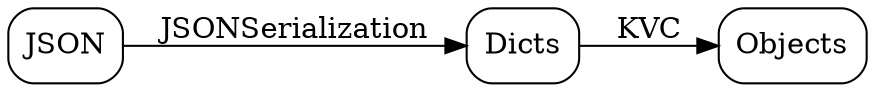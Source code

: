 digraph {
    node [shape=rect style=rounded];
    rankdir=LR;
    JSON -> Dicts [label=JSONSerialization]
    Dicts -> Objects [label="KVC"]
}